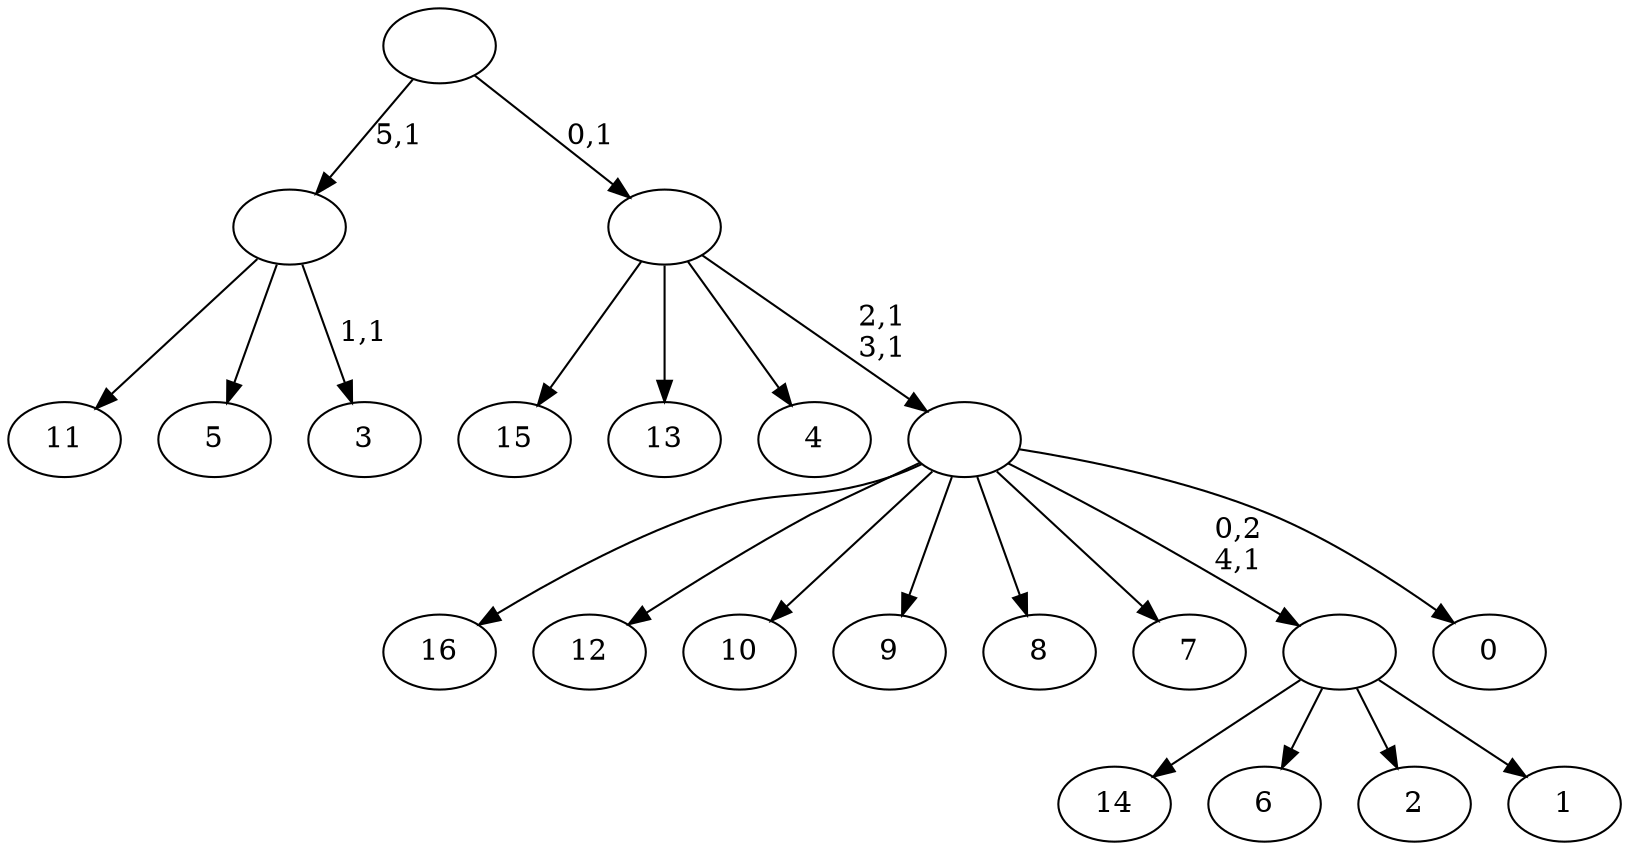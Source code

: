 digraph T {
	23 [label="16"]
	22 [label="15"]
	21 [label="14"]
	20 [label="13"]
	19 [label="12"]
	18 [label="11"]
	17 [label="10"]
	16 [label="9"]
	15 [label="8"]
	14 [label="7"]
	13 [label="6"]
	12 [label="5"]
	11 [label="4"]
	10 [label="3"]
	8 [label=""]
	7 [label="2"]
	6 [label="1"]
	5 [label=""]
	4 [label="0"]
	3 [label=""]
	1 [label=""]
	0 [label=""]
	8 -> 10 [label="1,1"]
	8 -> 18 [label=""]
	8 -> 12 [label=""]
	5 -> 21 [label=""]
	5 -> 13 [label=""]
	5 -> 7 [label=""]
	5 -> 6 [label=""]
	3 -> 23 [label=""]
	3 -> 19 [label=""]
	3 -> 17 [label=""]
	3 -> 16 [label=""]
	3 -> 15 [label=""]
	3 -> 14 [label=""]
	3 -> 5 [label="0,2\n4,1"]
	3 -> 4 [label=""]
	1 -> 3 [label="2,1\n3,1"]
	1 -> 22 [label=""]
	1 -> 20 [label=""]
	1 -> 11 [label=""]
	0 -> 8 [label="5,1"]
	0 -> 1 [label="0,1"]
}
